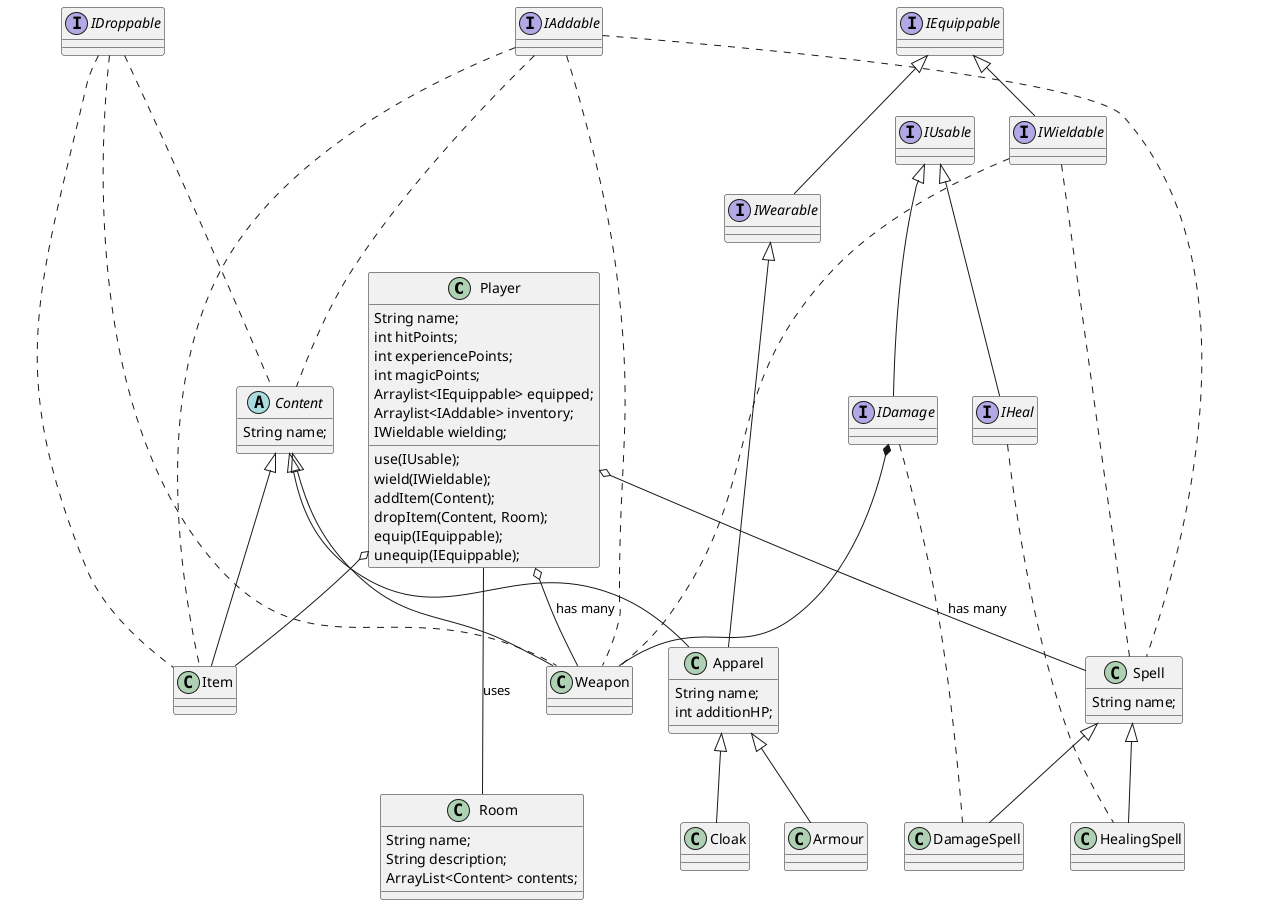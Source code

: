 @startuml
class Player {
 String name;
 int hitPoints;
 int experiencePoints;
 int magicPoints;
 Arraylist<IEquippable> equipped;
 Arraylist<IAddable> inventory;
 IWieldable wielding;

 use(IUsable);
 wield(IWieldable);
 addItem(Content);
 dropItem(Content, Room);
 equip(IEquippable);
 unequip(IEquippable);

}

class Apparel {
 String name;
 int additionHP;
}

class Armour {

}

class Cloak {
}

class Room {
 String name;
 String description;
 ArrayList<Content> contents;
}

abstract class Content {
String name;
}

interface IEquippable {
}

interface IWearable {
}

interface IUsable {
}

interface IAddable {
}

interface IDroppable {
}

interface IWieldable {
}

interface IDamage {
}

interface IHeal {
}

class Weapon {
}

class Spell {
 String name;
}

class DamageSpell {
}

class HealingSpell {
}

class Item {
}

IDroppable ... Content
IAddable ... Content
IWieldable ... Weapon
IWieldable ... Spell
IDamage *-- Weapon
Player o-- Weapon : has many
Player o-- Spell : has many
Spell <|-- DamageSpell
IDamage ... DamageSpell
Spell <|-- HealingSpell
IHeal ... HealingSpell
Player o-- Item
IAddable ... Item
IAddable ... Spell
IAddable ... Weapon
IDroppable ... Item
IDroppable ... Weapon
IUsable <|-- IDamage
IUsable <|-- IHeal
IEquippable <|-- IWieldable
IEquippable <|-- IWearable
Content <|-- Weapon
Content <|-- Item
Player --- Room : uses
Content <|-- Apparel
IWearable <|-- Apparel
Apparel <|-- Armour
Apparel <|-- Cloak
@enduml
